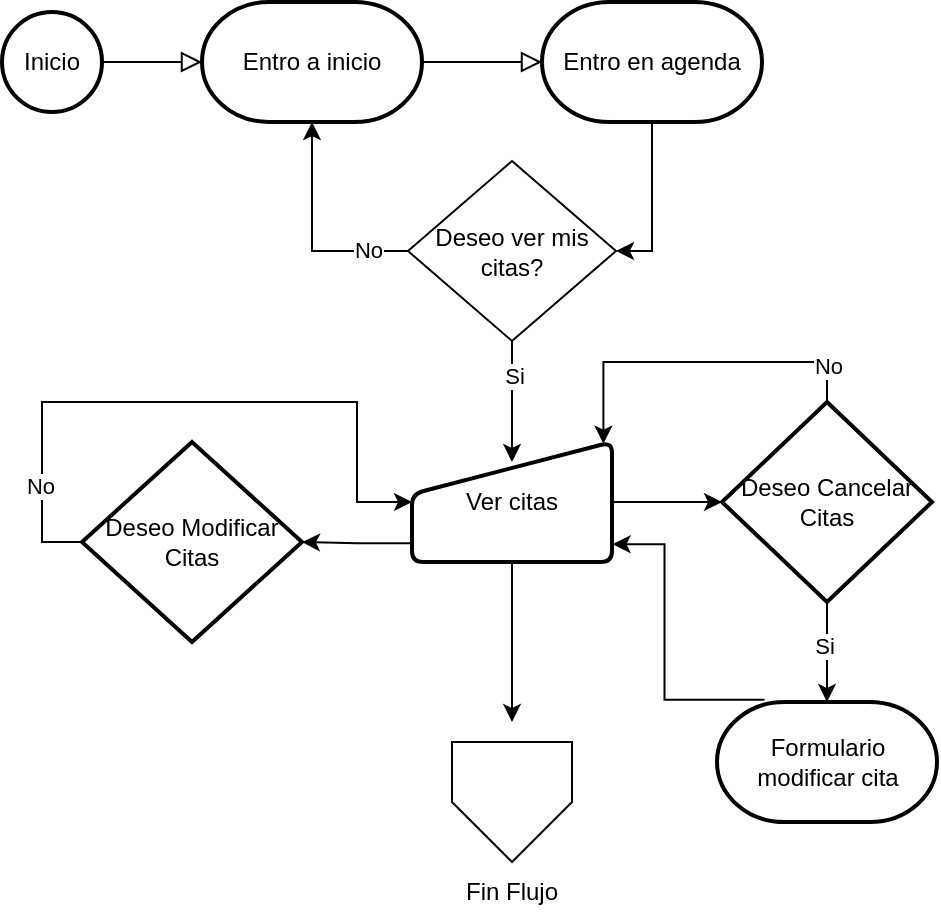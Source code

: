 <mxfile version="24.7.17">
  <diagram id="C5RBs43oDa-KdzZeNtuy" name="Page-1">
    <mxGraphModel dx="1050" dy="570" grid="1" gridSize="10" guides="1" tooltips="1" connect="1" arrows="1" fold="1" page="1" pageScale="1" pageWidth="827" pageHeight="1169" math="0" shadow="0">
      <root>
        <mxCell id="WIyWlLk6GJQsqaUBKTNV-0" />
        <mxCell id="WIyWlLk6GJQsqaUBKTNV-1" parent="WIyWlLk6GJQsqaUBKTNV-0" />
        <mxCell id="HkjAfdq2GsZhHfLgqDwS-1" value="Inicio" style="strokeWidth=2;html=1;shape=mxgraph.flowchart.start_2;whiteSpace=wrap;" parent="WIyWlLk6GJQsqaUBKTNV-1" vertex="1">
          <mxGeometry x="340" y="315" width="50" height="50" as="geometry" />
        </mxCell>
        <mxCell id="HkjAfdq2GsZhHfLgqDwS-2" value="Entro a inicio" style="strokeWidth=2;html=1;shape=mxgraph.flowchart.terminator;whiteSpace=wrap;" parent="WIyWlLk6GJQsqaUBKTNV-1" vertex="1">
          <mxGeometry x="440" y="310" width="110" height="60" as="geometry" />
        </mxCell>
        <mxCell id="HkjAfdq2GsZhHfLgqDwS-3" value="" style="rounded=0;html=1;jettySize=auto;orthogonalLoop=1;fontSize=11;endArrow=block;endFill=0;endSize=8;strokeWidth=1;shadow=0;labelBackgroundColor=none;edgeStyle=orthogonalEdgeStyle;entryX=0;entryY=0.5;entryDx=0;entryDy=0;entryPerimeter=0;exitX=1;exitY=0.5;exitDx=0;exitDy=0;exitPerimeter=0;" parent="WIyWlLk6GJQsqaUBKTNV-1" source="HkjAfdq2GsZhHfLgqDwS-1" target="HkjAfdq2GsZhHfLgqDwS-2" edge="1">
          <mxGeometry relative="1" as="geometry">
            <mxPoint x="655" y="800" as="sourcePoint" />
            <mxPoint x="655" y="850" as="targetPoint" />
          </mxGeometry>
        </mxCell>
        <mxCell id="HkjAfdq2GsZhHfLgqDwS-95" value="" style="rounded=0;html=1;jettySize=auto;orthogonalLoop=1;fontSize=11;endArrow=block;endFill=0;endSize=8;strokeWidth=1;shadow=0;labelBackgroundColor=none;edgeStyle=orthogonalEdgeStyle;exitX=1;exitY=0.5;exitDx=0;exitDy=0;exitPerimeter=0;" parent="WIyWlLk6GJQsqaUBKTNV-1" source="HkjAfdq2GsZhHfLgqDwS-2" target="HkjAfdq2GsZhHfLgqDwS-96" edge="1">
          <mxGeometry relative="1" as="geometry">
            <mxPoint x="490" y="400" as="sourcePoint" />
            <mxPoint x="490" y="420" as="targetPoint" />
          </mxGeometry>
        </mxCell>
        <mxCell id="HkjAfdq2GsZhHfLgqDwS-100" value="" style="edgeStyle=orthogonalEdgeStyle;rounded=0;orthogonalLoop=1;jettySize=auto;html=1;entryX=1;entryY=0.5;entryDx=0;entryDy=0;" parent="WIyWlLk6GJQsqaUBKTNV-1" source="HkjAfdq2GsZhHfLgqDwS-96" target="HkjAfdq2GsZhHfLgqDwS-97" edge="1">
          <mxGeometry relative="1" as="geometry">
            <Array as="points">
              <mxPoint x="665" y="434" />
            </Array>
          </mxGeometry>
        </mxCell>
        <mxCell id="HkjAfdq2GsZhHfLgqDwS-96" value="Entro en agenda" style="strokeWidth=2;html=1;shape=mxgraph.flowchart.terminator;whiteSpace=wrap;" parent="WIyWlLk6GJQsqaUBKTNV-1" vertex="1">
          <mxGeometry x="610" y="310" width="110" height="60" as="geometry" />
        </mxCell>
        <mxCell id="HkjAfdq2GsZhHfLgqDwS-97" value="Deseo ver mis citas?" style="rhombus;whiteSpace=wrap;html=1;" parent="WIyWlLk6GJQsqaUBKTNV-1" vertex="1">
          <mxGeometry x="543" y="389.5" width="104" height="90" as="geometry" />
        </mxCell>
        <mxCell id="HkjAfdq2GsZhHfLgqDwS-101" value="" style="edgeStyle=orthogonalEdgeStyle;rounded=0;orthogonalLoop=1;jettySize=auto;html=1;exitX=0.5;exitY=1;exitDx=0;exitDy=0;" parent="WIyWlLk6GJQsqaUBKTNV-1" source="HkjAfdq2GsZhHfLgqDwS-97" edge="1">
          <mxGeometry relative="1" as="geometry">
            <mxPoint x="605" y="340" as="sourcePoint" />
            <mxPoint x="595" y="540" as="targetPoint" />
          </mxGeometry>
        </mxCell>
        <mxCell id="HkjAfdq2GsZhHfLgqDwS-104" value="Si" style="edgeLabel;html=1;align=center;verticalAlign=middle;resizable=0;points=[];" parent="HkjAfdq2GsZhHfLgqDwS-101" vertex="1" connectable="0">
          <mxGeometry x="-0.43" y="1" relative="1" as="geometry">
            <mxPoint as="offset" />
          </mxGeometry>
        </mxCell>
        <mxCell id="HkjAfdq2GsZhHfLgqDwS-102" value="" style="edgeStyle=orthogonalEdgeStyle;rounded=0;orthogonalLoop=1;jettySize=auto;html=1;exitX=0;exitY=0.5;exitDx=0;exitDy=0;entryX=0.5;entryY=1;entryDx=0;entryDy=0;entryPerimeter=0;" parent="WIyWlLk6GJQsqaUBKTNV-1" source="HkjAfdq2GsZhHfLgqDwS-97" target="HkjAfdq2GsZhHfLgqDwS-2" edge="1">
          <mxGeometry relative="1" as="geometry">
            <mxPoint x="605" y="490" as="sourcePoint" />
            <mxPoint x="605" y="550" as="targetPoint" />
          </mxGeometry>
        </mxCell>
        <mxCell id="HkjAfdq2GsZhHfLgqDwS-103" value="No" style="edgeLabel;html=1;align=center;verticalAlign=middle;resizable=0;points=[];" parent="HkjAfdq2GsZhHfLgqDwS-102" vertex="1" connectable="0">
          <mxGeometry x="-0.643" y="-1" relative="1" as="geometry">
            <mxPoint as="offset" />
          </mxGeometry>
        </mxCell>
        <mxCell id="HkjAfdq2GsZhHfLgqDwS-110" value="" style="edgeStyle=orthogonalEdgeStyle;rounded=0;orthogonalLoop=1;jettySize=auto;html=1;exitX=0.003;exitY=0.843;exitDx=0;exitDy=0;exitPerimeter=0;" parent="WIyWlLk6GJQsqaUBKTNV-1" source="HkjAfdq2GsZhHfLgqDwS-106" target="HkjAfdq2GsZhHfLgqDwS-107" edge="1">
          <mxGeometry relative="1" as="geometry" />
        </mxCell>
        <mxCell id="HkjAfdq2GsZhHfLgqDwS-111" value="" style="edgeStyle=orthogonalEdgeStyle;rounded=0;orthogonalLoop=1;jettySize=auto;html=1;" parent="WIyWlLk6GJQsqaUBKTNV-1" source="HkjAfdq2GsZhHfLgqDwS-106" target="HkjAfdq2GsZhHfLgqDwS-109" edge="1">
          <mxGeometry relative="1" as="geometry" />
        </mxCell>
        <mxCell id="HkjAfdq2GsZhHfLgqDwS-106" value="Ver citas" style="html=1;strokeWidth=2;shape=manualInput;whiteSpace=wrap;rounded=1;size=26;arcSize=11;" parent="WIyWlLk6GJQsqaUBKTNV-1" vertex="1">
          <mxGeometry x="545" y="530" width="100" height="60" as="geometry" />
        </mxCell>
        <mxCell id="HkjAfdq2GsZhHfLgqDwS-107" value="Deseo Modificar Citas" style="strokeWidth=2;html=1;shape=mxgraph.flowchart.decision;whiteSpace=wrap;" parent="WIyWlLk6GJQsqaUBKTNV-1" vertex="1">
          <mxGeometry x="380" y="530" width="110" height="100" as="geometry" />
        </mxCell>
        <mxCell id="HkjAfdq2GsZhHfLgqDwS-109" value="Deseo Cancelar Citas" style="strokeWidth=2;html=1;shape=mxgraph.flowchart.decision;whiteSpace=wrap;" parent="WIyWlLk6GJQsqaUBKTNV-1" vertex="1">
          <mxGeometry x="700" y="510" width="105" height="100" as="geometry" />
        </mxCell>
        <mxCell id="HkjAfdq2GsZhHfLgqDwS-113" value="" style="edgeStyle=orthogonalEdgeStyle;rounded=0;orthogonalLoop=1;jettySize=auto;html=1;exitX=0;exitY=0.5;exitDx=0;exitDy=0;exitPerimeter=0;entryX=0;entryY=0.5;entryDx=0;entryDy=0;" parent="WIyWlLk6GJQsqaUBKTNV-1" source="HkjAfdq2GsZhHfLgqDwS-107" target="HkjAfdq2GsZhHfLgqDwS-106" edge="1">
          <mxGeometry relative="1" as="geometry">
            <mxPoint x="605" y="490" as="sourcePoint" />
            <mxPoint x="540" y="560" as="targetPoint" />
          </mxGeometry>
        </mxCell>
        <mxCell id="HkjAfdq2GsZhHfLgqDwS-115" value="No" style="edgeLabel;html=1;align=center;verticalAlign=middle;resizable=0;points=[];" parent="HkjAfdq2GsZhHfLgqDwS-113" vertex="1" connectable="0">
          <mxGeometry x="-0.702" y="1" relative="1" as="geometry">
            <mxPoint as="offset" />
          </mxGeometry>
        </mxCell>
        <mxCell id="HkjAfdq2GsZhHfLgqDwS-120" value="" style="edgeStyle=orthogonalEdgeStyle;rounded=0;orthogonalLoop=1;jettySize=auto;html=1;exitX=0.5;exitY=0;exitDx=0;exitDy=0;exitPerimeter=0;entryX=0.957;entryY=0.014;entryDx=0;entryDy=0;entryPerimeter=0;" parent="WIyWlLk6GJQsqaUBKTNV-1" source="HkjAfdq2GsZhHfLgqDwS-109" target="HkjAfdq2GsZhHfLgqDwS-106" edge="1">
          <mxGeometry relative="1" as="geometry">
            <mxPoint x="655" y="570" as="sourcePoint" />
            <mxPoint x="710" y="570" as="targetPoint" />
          </mxGeometry>
        </mxCell>
        <mxCell id="HkjAfdq2GsZhHfLgqDwS-121" value="No" style="edgeLabel;html=1;align=center;verticalAlign=middle;resizable=0;points=[];" parent="HkjAfdq2GsZhHfLgqDwS-120" vertex="1" connectable="0">
          <mxGeometry x="-0.785" relative="1" as="geometry">
            <mxPoint as="offset" />
          </mxGeometry>
        </mxCell>
        <mxCell id="HkjAfdq2GsZhHfLgqDwS-122" value="Formulario modificar cita" style="strokeWidth=2;html=1;shape=mxgraph.flowchart.terminator;whiteSpace=wrap;" parent="WIyWlLk6GJQsqaUBKTNV-1" vertex="1">
          <mxGeometry x="697.5" y="660" width="110" height="60" as="geometry" />
        </mxCell>
        <mxCell id="HkjAfdq2GsZhHfLgqDwS-123" value="" style="edgeStyle=orthogonalEdgeStyle;rounded=0;orthogonalLoop=1;jettySize=auto;html=1;exitX=0.5;exitY=1;exitDx=0;exitDy=0;exitPerimeter=0;entryX=0.5;entryY=0;entryDx=0;entryDy=0;entryPerimeter=0;" parent="WIyWlLk6GJQsqaUBKTNV-1" source="HkjAfdq2GsZhHfLgqDwS-109" target="HkjAfdq2GsZhHfLgqDwS-122" edge="1">
          <mxGeometry relative="1" as="geometry">
            <mxPoint x="757" y="620" as="sourcePoint" />
            <mxPoint x="750" y="660" as="targetPoint" />
          </mxGeometry>
        </mxCell>
        <mxCell id="HkjAfdq2GsZhHfLgqDwS-126" value="Si" style="edgeLabel;html=1;align=center;verticalAlign=middle;resizable=0;points=[];" parent="HkjAfdq2GsZhHfLgqDwS-123" vertex="1" connectable="0">
          <mxGeometry x="-0.12" y="-2" relative="1" as="geometry">
            <mxPoint as="offset" />
          </mxGeometry>
        </mxCell>
        <mxCell id="HkjAfdq2GsZhHfLgqDwS-129" value="" style="edgeStyle=orthogonalEdgeStyle;rounded=0;orthogonalLoop=1;jettySize=auto;html=1;exitX=0.216;exitY=-0.019;exitDx=0;exitDy=0;exitPerimeter=0;entryX=1.003;entryY=0.852;entryDx=0;entryDy=0;entryPerimeter=0;" parent="WIyWlLk6GJQsqaUBKTNV-1" source="HkjAfdq2GsZhHfLgqDwS-122" target="HkjAfdq2GsZhHfLgqDwS-106" edge="1">
          <mxGeometry relative="1" as="geometry">
            <mxPoint x="655" y="570" as="sourcePoint" />
            <mxPoint x="710" y="570" as="targetPoint" />
          </mxGeometry>
        </mxCell>
        <mxCell id="HkjAfdq2GsZhHfLgqDwS-130" value="" style="edgeStyle=orthogonalEdgeStyle;rounded=0;orthogonalLoop=1;jettySize=auto;html=1;exitX=0.5;exitY=1;exitDx=0;exitDy=0;" parent="WIyWlLk6GJQsqaUBKTNV-1" source="HkjAfdq2GsZhHfLgqDwS-106" edge="1">
          <mxGeometry relative="1" as="geometry">
            <mxPoint x="655" y="570" as="sourcePoint" />
            <mxPoint x="595" y="670" as="targetPoint" />
          </mxGeometry>
        </mxCell>
        <mxCell id="HkjAfdq2GsZhHfLgqDwS-131" value="" style="verticalLabelPosition=bottom;verticalAlign=top;html=1;shape=offPageConnector;rounded=0;size=0.5;" parent="WIyWlLk6GJQsqaUBKTNV-1" vertex="1">
          <mxGeometry x="565" y="680" width="60" height="60" as="geometry" />
        </mxCell>
        <mxCell id="HkjAfdq2GsZhHfLgqDwS-132" value="Fin Flujo" style="text;html=1;align=center;verticalAlign=middle;whiteSpace=wrap;rounded=0;" parent="WIyWlLk6GJQsqaUBKTNV-1" vertex="1">
          <mxGeometry x="565" y="740" width="60" height="30" as="geometry" />
        </mxCell>
      </root>
    </mxGraphModel>
  </diagram>
</mxfile>
